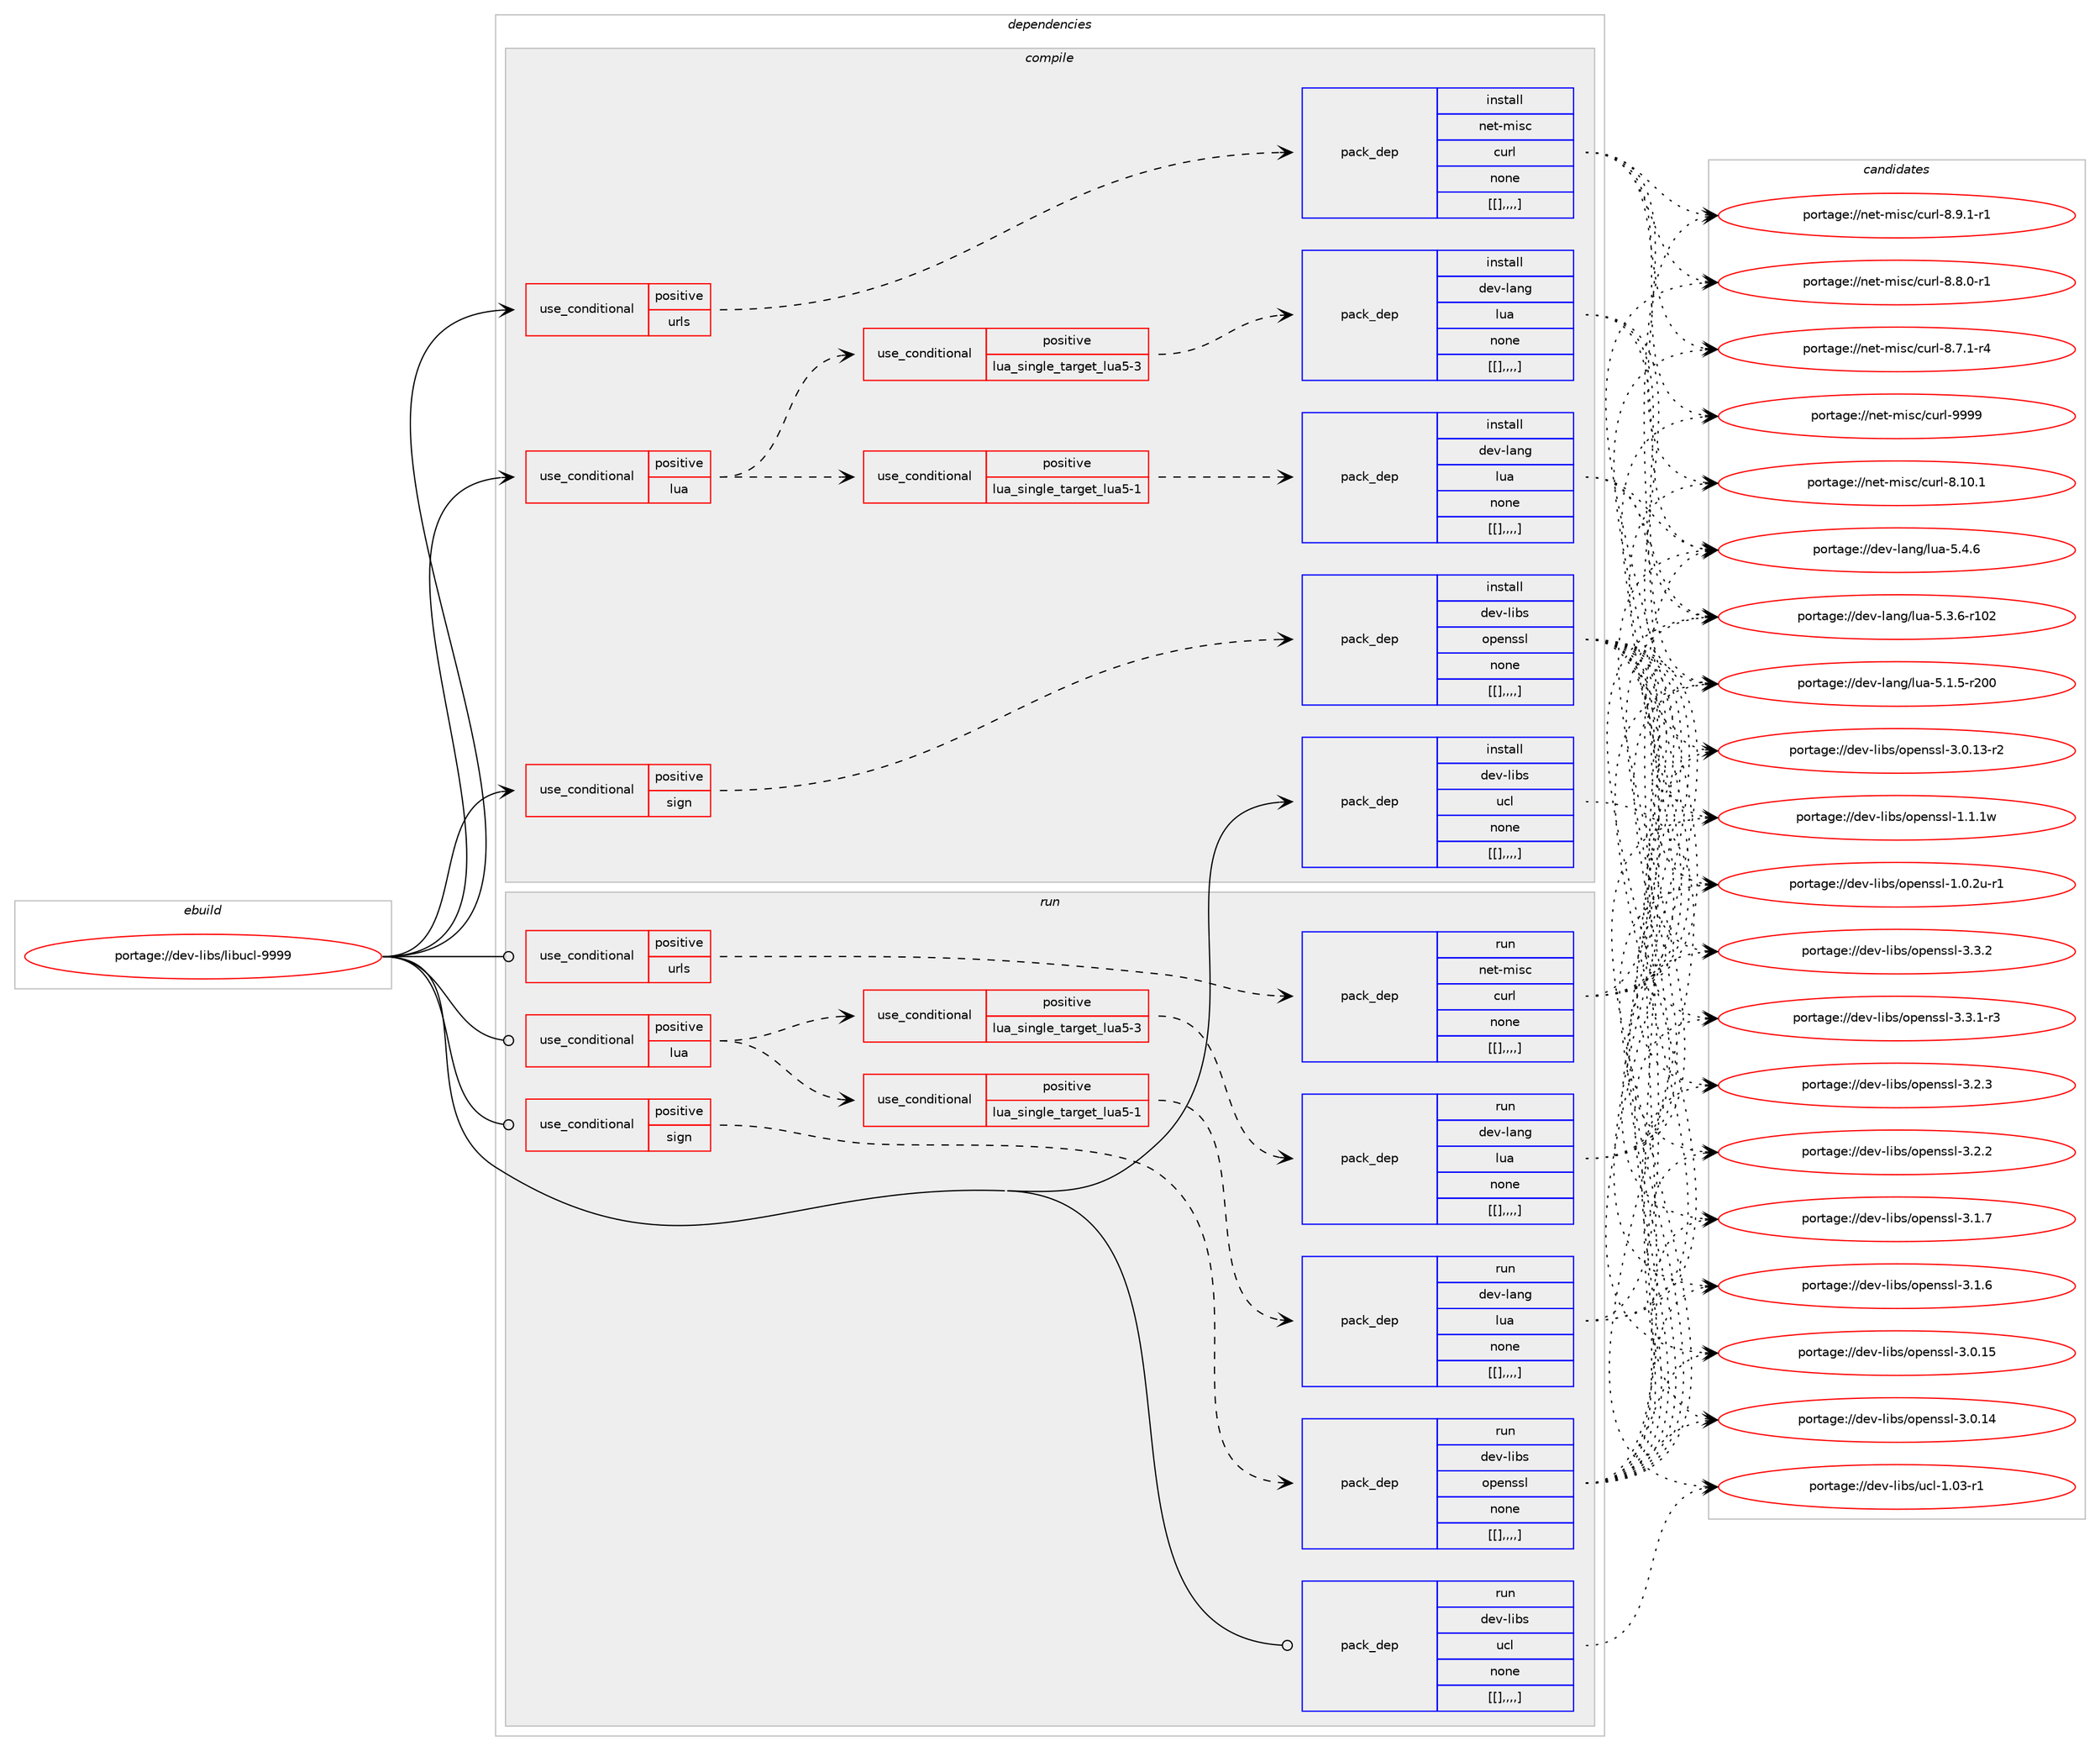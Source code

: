 digraph prolog {

# *************
# Graph options
# *************

newrank=true;
concentrate=true;
compound=true;
graph [rankdir=LR,fontname=Helvetica,fontsize=10,ranksep=1.5];#, ranksep=2.5, nodesep=0.2];
edge  [arrowhead=vee];
node  [fontname=Helvetica,fontsize=10];

# **********
# The ebuild
# **********

subgraph cluster_leftcol {
color=gray;
label=<<i>ebuild</i>>;
id [label="portage://dev-libs/libucl-9999", color=red, width=4, href="../dev-libs/libucl-9999.svg"];
}

# ****************
# The dependencies
# ****************

subgraph cluster_midcol {
color=gray;
label=<<i>dependencies</i>>;
subgraph cluster_compile {
fillcolor="#eeeeee";
style=filled;
label=<<i>compile</i>>;
subgraph cond29109 {
dependency115511 [label=<<TABLE BORDER="0" CELLBORDER="1" CELLSPACING="0" CELLPADDING="4"><TR><TD ROWSPAN="3" CELLPADDING="10">use_conditional</TD></TR><TR><TD>positive</TD></TR><TR><TD>lua</TD></TR></TABLE>>, shape=none, color=red];
subgraph cond29112 {
dependency115523 [label=<<TABLE BORDER="0" CELLBORDER="1" CELLSPACING="0" CELLPADDING="4"><TR><TD ROWSPAN="3" CELLPADDING="10">use_conditional</TD></TR><TR><TD>positive</TD></TR><TR><TD>lua_single_target_lua5-1</TD></TR></TABLE>>, shape=none, color=red];
subgraph pack85152 {
dependency115526 [label=<<TABLE BORDER="0" CELLBORDER="1" CELLSPACING="0" CELLPADDING="4" WIDTH="220"><TR><TD ROWSPAN="6" CELLPADDING="30">pack_dep</TD></TR><TR><TD WIDTH="110">install</TD></TR><TR><TD>dev-lang</TD></TR><TR><TD>lua</TD></TR><TR><TD>none</TD></TR><TR><TD>[[],,,,]</TD></TR></TABLE>>, shape=none, color=blue];
}
dependency115523:e -> dependency115526:w [weight=20,style="dashed",arrowhead="vee"];
}
dependency115511:e -> dependency115523:w [weight=20,style="dashed",arrowhead="vee"];
subgraph cond29115 {
dependency115536 [label=<<TABLE BORDER="0" CELLBORDER="1" CELLSPACING="0" CELLPADDING="4"><TR><TD ROWSPAN="3" CELLPADDING="10">use_conditional</TD></TR><TR><TD>positive</TD></TR><TR><TD>lua_single_target_lua5-3</TD></TR></TABLE>>, shape=none, color=red];
subgraph pack85163 {
dependency115555 [label=<<TABLE BORDER="0" CELLBORDER="1" CELLSPACING="0" CELLPADDING="4" WIDTH="220"><TR><TD ROWSPAN="6" CELLPADDING="30">pack_dep</TD></TR><TR><TD WIDTH="110">install</TD></TR><TR><TD>dev-lang</TD></TR><TR><TD>lua</TD></TR><TR><TD>none</TD></TR><TR><TD>[[],,,,]</TD></TR></TABLE>>, shape=none, color=blue];
}
dependency115536:e -> dependency115555:w [weight=20,style="dashed",arrowhead="vee"];
}
dependency115511:e -> dependency115536:w [weight=20,style="dashed",arrowhead="vee"];
}
id:e -> dependency115511:w [weight=20,style="solid",arrowhead="vee"];
subgraph cond29123 {
dependency115567 [label=<<TABLE BORDER="0" CELLBORDER="1" CELLSPACING="0" CELLPADDING="4"><TR><TD ROWSPAN="3" CELLPADDING="10">use_conditional</TD></TR><TR><TD>positive</TD></TR><TR><TD>sign</TD></TR></TABLE>>, shape=none, color=red];
subgraph pack85180 {
dependency115569 [label=<<TABLE BORDER="0" CELLBORDER="1" CELLSPACING="0" CELLPADDING="4" WIDTH="220"><TR><TD ROWSPAN="6" CELLPADDING="30">pack_dep</TD></TR><TR><TD WIDTH="110">install</TD></TR><TR><TD>dev-libs</TD></TR><TR><TD>openssl</TD></TR><TR><TD>none</TD></TR><TR><TD>[[],,,,]</TD></TR></TABLE>>, shape=none, color=blue];
}
dependency115567:e -> dependency115569:w [weight=20,style="dashed",arrowhead="vee"];
}
id:e -> dependency115567:w [weight=20,style="solid",arrowhead="vee"];
subgraph cond29131 {
dependency115594 [label=<<TABLE BORDER="0" CELLBORDER="1" CELLSPACING="0" CELLPADDING="4"><TR><TD ROWSPAN="3" CELLPADDING="10">use_conditional</TD></TR><TR><TD>positive</TD></TR><TR><TD>urls</TD></TR></TABLE>>, shape=none, color=red];
subgraph pack85216 {
dependency115655 [label=<<TABLE BORDER="0" CELLBORDER="1" CELLSPACING="0" CELLPADDING="4" WIDTH="220"><TR><TD ROWSPAN="6" CELLPADDING="30">pack_dep</TD></TR><TR><TD WIDTH="110">install</TD></TR><TR><TD>net-misc</TD></TR><TR><TD>curl</TD></TR><TR><TD>none</TD></TR><TR><TD>[[],,,,]</TD></TR></TABLE>>, shape=none, color=blue];
}
dependency115594:e -> dependency115655:w [weight=20,style="dashed",arrowhead="vee"];
}
id:e -> dependency115594:w [weight=20,style="solid",arrowhead="vee"];
subgraph pack85251 {
dependency115677 [label=<<TABLE BORDER="0" CELLBORDER="1" CELLSPACING="0" CELLPADDING="4" WIDTH="220"><TR><TD ROWSPAN="6" CELLPADDING="30">pack_dep</TD></TR><TR><TD WIDTH="110">install</TD></TR><TR><TD>dev-libs</TD></TR><TR><TD>ucl</TD></TR><TR><TD>none</TD></TR><TR><TD>[[],,,,]</TD></TR></TABLE>>, shape=none, color=blue];
}
id:e -> dependency115677:w [weight=20,style="solid",arrowhead="vee"];
}
subgraph cluster_compileandrun {
fillcolor="#eeeeee";
style=filled;
label=<<i>compile and run</i>>;
}
subgraph cluster_run {
fillcolor="#eeeeee";
style=filled;
label=<<i>run</i>>;
subgraph cond29174 {
dependency115714 [label=<<TABLE BORDER="0" CELLBORDER="1" CELLSPACING="0" CELLPADDING="4"><TR><TD ROWSPAN="3" CELLPADDING="10">use_conditional</TD></TR><TR><TD>positive</TD></TR><TR><TD>lua</TD></TR></TABLE>>, shape=none, color=red];
subgraph cond29180 {
dependency115731 [label=<<TABLE BORDER="0" CELLBORDER="1" CELLSPACING="0" CELLPADDING="4"><TR><TD ROWSPAN="3" CELLPADDING="10">use_conditional</TD></TR><TR><TD>positive</TD></TR><TR><TD>lua_single_target_lua5-1</TD></TR></TABLE>>, shape=none, color=red];
subgraph pack85294 {
dependency115756 [label=<<TABLE BORDER="0" CELLBORDER="1" CELLSPACING="0" CELLPADDING="4" WIDTH="220"><TR><TD ROWSPAN="6" CELLPADDING="30">pack_dep</TD></TR><TR><TD WIDTH="110">run</TD></TR><TR><TD>dev-lang</TD></TR><TR><TD>lua</TD></TR><TR><TD>none</TD></TR><TR><TD>[[],,,,]</TD></TR></TABLE>>, shape=none, color=blue];
}
dependency115731:e -> dependency115756:w [weight=20,style="dashed",arrowhead="vee"];
}
dependency115714:e -> dependency115731:w [weight=20,style="dashed",arrowhead="vee"];
subgraph cond29195 {
dependency115761 [label=<<TABLE BORDER="0" CELLBORDER="1" CELLSPACING="0" CELLPADDING="4"><TR><TD ROWSPAN="3" CELLPADDING="10">use_conditional</TD></TR><TR><TD>positive</TD></TR><TR><TD>lua_single_target_lua5-3</TD></TR></TABLE>>, shape=none, color=red];
subgraph pack85304 {
dependency115773 [label=<<TABLE BORDER="0" CELLBORDER="1" CELLSPACING="0" CELLPADDING="4" WIDTH="220"><TR><TD ROWSPAN="6" CELLPADDING="30">pack_dep</TD></TR><TR><TD WIDTH="110">run</TD></TR><TR><TD>dev-lang</TD></TR><TR><TD>lua</TD></TR><TR><TD>none</TD></TR><TR><TD>[[],,,,]</TD></TR></TABLE>>, shape=none, color=blue];
}
dependency115761:e -> dependency115773:w [weight=20,style="dashed",arrowhead="vee"];
}
dependency115714:e -> dependency115761:w [weight=20,style="dashed",arrowhead="vee"];
}
id:e -> dependency115714:w [weight=20,style="solid",arrowhead="odot"];
subgraph cond29201 {
dependency115784 [label=<<TABLE BORDER="0" CELLBORDER="1" CELLSPACING="0" CELLPADDING="4"><TR><TD ROWSPAN="3" CELLPADDING="10">use_conditional</TD></TR><TR><TD>positive</TD></TR><TR><TD>sign</TD></TR></TABLE>>, shape=none, color=red];
subgraph pack85321 {
dependency115797 [label=<<TABLE BORDER="0" CELLBORDER="1" CELLSPACING="0" CELLPADDING="4" WIDTH="220"><TR><TD ROWSPAN="6" CELLPADDING="30">pack_dep</TD></TR><TR><TD WIDTH="110">run</TD></TR><TR><TD>dev-libs</TD></TR><TR><TD>openssl</TD></TR><TR><TD>none</TD></TR><TR><TD>[[],,,,]</TD></TR></TABLE>>, shape=none, color=blue];
}
dependency115784:e -> dependency115797:w [weight=20,style="dashed",arrowhead="vee"];
}
id:e -> dependency115784:w [weight=20,style="solid",arrowhead="odot"];
subgraph cond29217 {
dependency115835 [label=<<TABLE BORDER="0" CELLBORDER="1" CELLSPACING="0" CELLPADDING="4"><TR><TD ROWSPAN="3" CELLPADDING="10">use_conditional</TD></TR><TR><TD>positive</TD></TR><TR><TD>urls</TD></TR></TABLE>>, shape=none, color=red];
subgraph pack85361 {
dependency115891 [label=<<TABLE BORDER="0" CELLBORDER="1" CELLSPACING="0" CELLPADDING="4" WIDTH="220"><TR><TD ROWSPAN="6" CELLPADDING="30">pack_dep</TD></TR><TR><TD WIDTH="110">run</TD></TR><TR><TD>net-misc</TD></TR><TR><TD>curl</TD></TR><TR><TD>none</TD></TR><TR><TD>[[],,,,]</TD></TR></TABLE>>, shape=none, color=blue];
}
dependency115835:e -> dependency115891:w [weight=20,style="dashed",arrowhead="vee"];
}
id:e -> dependency115835:w [weight=20,style="solid",arrowhead="odot"];
subgraph pack85384 {
dependency115909 [label=<<TABLE BORDER="0" CELLBORDER="1" CELLSPACING="0" CELLPADDING="4" WIDTH="220"><TR><TD ROWSPAN="6" CELLPADDING="30">pack_dep</TD></TR><TR><TD WIDTH="110">run</TD></TR><TR><TD>dev-libs</TD></TR><TR><TD>ucl</TD></TR><TR><TD>none</TD></TR><TR><TD>[[],,,,]</TD></TR></TABLE>>, shape=none, color=blue];
}
id:e -> dependency115909:w [weight=20,style="solid",arrowhead="odot"];
}
}

# **************
# The candidates
# **************

subgraph cluster_choices {
rank=same;
color=gray;
label=<<i>candidates</i>>;

subgraph choice84795 {
color=black;
nodesep=1;
choice10010111845108971101034710811797455346524654 [label="portage://dev-lang/lua-5.4.6", color=red, width=4,href="../dev-lang/lua-5.4.6.svg"];
choice1001011184510897110103471081179745534651465445114494850 [label="portage://dev-lang/lua-5.3.6-r102", color=red, width=4,href="../dev-lang/lua-5.3.6-r102.svg"];
choice1001011184510897110103471081179745534649465345114504848 [label="portage://dev-lang/lua-5.1.5-r200", color=red, width=4,href="../dev-lang/lua-5.1.5-r200.svg"];
dependency115526:e -> choice10010111845108971101034710811797455346524654:w [style=dotted,weight="100"];
dependency115526:e -> choice1001011184510897110103471081179745534651465445114494850:w [style=dotted,weight="100"];
dependency115526:e -> choice1001011184510897110103471081179745534649465345114504848:w [style=dotted,weight="100"];
}
subgraph choice84800 {
color=black;
nodesep=1;
choice10010111845108971101034710811797455346524654 [label="portage://dev-lang/lua-5.4.6", color=red, width=4,href="../dev-lang/lua-5.4.6.svg"];
choice1001011184510897110103471081179745534651465445114494850 [label="portage://dev-lang/lua-5.3.6-r102", color=red, width=4,href="../dev-lang/lua-5.3.6-r102.svg"];
choice1001011184510897110103471081179745534649465345114504848 [label="portage://dev-lang/lua-5.1.5-r200", color=red, width=4,href="../dev-lang/lua-5.1.5-r200.svg"];
dependency115555:e -> choice10010111845108971101034710811797455346524654:w [style=dotted,weight="100"];
dependency115555:e -> choice1001011184510897110103471081179745534651465445114494850:w [style=dotted,weight="100"];
dependency115555:e -> choice1001011184510897110103471081179745534649465345114504848:w [style=dotted,weight="100"];
}
subgraph choice84806 {
color=black;
nodesep=1;
choice100101118451081059811547111112101110115115108455146514650 [label="portage://dev-libs/openssl-3.3.2", color=red, width=4,href="../dev-libs/openssl-3.3.2.svg"];
choice1001011184510810598115471111121011101151151084551465146494511451 [label="portage://dev-libs/openssl-3.3.1-r3", color=red, width=4,href="../dev-libs/openssl-3.3.1-r3.svg"];
choice100101118451081059811547111112101110115115108455146504651 [label="portage://dev-libs/openssl-3.2.3", color=red, width=4,href="../dev-libs/openssl-3.2.3.svg"];
choice100101118451081059811547111112101110115115108455146504650 [label="portage://dev-libs/openssl-3.2.2", color=red, width=4,href="../dev-libs/openssl-3.2.2.svg"];
choice100101118451081059811547111112101110115115108455146494655 [label="portage://dev-libs/openssl-3.1.7", color=red, width=4,href="../dev-libs/openssl-3.1.7.svg"];
choice100101118451081059811547111112101110115115108455146494654 [label="portage://dev-libs/openssl-3.1.6", color=red, width=4,href="../dev-libs/openssl-3.1.6.svg"];
choice10010111845108105981154711111210111011511510845514648464953 [label="portage://dev-libs/openssl-3.0.15", color=red, width=4,href="../dev-libs/openssl-3.0.15.svg"];
choice10010111845108105981154711111210111011511510845514648464952 [label="portage://dev-libs/openssl-3.0.14", color=red, width=4,href="../dev-libs/openssl-3.0.14.svg"];
choice100101118451081059811547111112101110115115108455146484649514511450 [label="portage://dev-libs/openssl-3.0.13-r2", color=red, width=4,href="../dev-libs/openssl-3.0.13-r2.svg"];
choice100101118451081059811547111112101110115115108454946494649119 [label="portage://dev-libs/openssl-1.1.1w", color=red, width=4,href="../dev-libs/openssl-1.1.1w.svg"];
choice1001011184510810598115471111121011101151151084549464846501174511449 [label="portage://dev-libs/openssl-1.0.2u-r1", color=red, width=4,href="../dev-libs/openssl-1.0.2u-r1.svg"];
dependency115569:e -> choice100101118451081059811547111112101110115115108455146514650:w [style=dotted,weight="100"];
dependency115569:e -> choice1001011184510810598115471111121011101151151084551465146494511451:w [style=dotted,weight="100"];
dependency115569:e -> choice100101118451081059811547111112101110115115108455146504651:w [style=dotted,weight="100"];
dependency115569:e -> choice100101118451081059811547111112101110115115108455146504650:w [style=dotted,weight="100"];
dependency115569:e -> choice100101118451081059811547111112101110115115108455146494655:w [style=dotted,weight="100"];
dependency115569:e -> choice100101118451081059811547111112101110115115108455146494654:w [style=dotted,weight="100"];
dependency115569:e -> choice10010111845108105981154711111210111011511510845514648464953:w [style=dotted,weight="100"];
dependency115569:e -> choice10010111845108105981154711111210111011511510845514648464952:w [style=dotted,weight="100"];
dependency115569:e -> choice100101118451081059811547111112101110115115108455146484649514511450:w [style=dotted,weight="100"];
dependency115569:e -> choice100101118451081059811547111112101110115115108454946494649119:w [style=dotted,weight="100"];
dependency115569:e -> choice1001011184510810598115471111121011101151151084549464846501174511449:w [style=dotted,weight="100"];
}
subgraph choice84822 {
color=black;
nodesep=1;
choice110101116451091051159947991171141084557575757 [label="portage://net-misc/curl-9999", color=red, width=4,href="../net-misc/curl-9999.svg"];
choice1101011164510910511599479911711410845564649484649 [label="portage://net-misc/curl-8.10.1", color=red, width=4,href="../net-misc/curl-8.10.1.svg"];
choice110101116451091051159947991171141084556465746494511449 [label="portage://net-misc/curl-8.9.1-r1", color=red, width=4,href="../net-misc/curl-8.9.1-r1.svg"];
choice110101116451091051159947991171141084556465646484511449 [label="portage://net-misc/curl-8.8.0-r1", color=red, width=4,href="../net-misc/curl-8.8.0-r1.svg"];
choice110101116451091051159947991171141084556465546494511452 [label="portage://net-misc/curl-8.7.1-r4", color=red, width=4,href="../net-misc/curl-8.7.1-r4.svg"];
dependency115655:e -> choice110101116451091051159947991171141084557575757:w [style=dotted,weight="100"];
dependency115655:e -> choice1101011164510910511599479911711410845564649484649:w [style=dotted,weight="100"];
dependency115655:e -> choice110101116451091051159947991171141084556465746494511449:w [style=dotted,weight="100"];
dependency115655:e -> choice110101116451091051159947991171141084556465646484511449:w [style=dotted,weight="100"];
dependency115655:e -> choice110101116451091051159947991171141084556465546494511452:w [style=dotted,weight="100"];
}
subgraph choice84842 {
color=black;
nodesep=1;
choice1001011184510810598115471179910845494648514511449 [label="portage://dev-libs/ucl-1.03-r1", color=red, width=4,href="../dev-libs/ucl-1.03-r1.svg"];
dependency115677:e -> choice1001011184510810598115471179910845494648514511449:w [style=dotted,weight="100"];
}
subgraph choice84848 {
color=black;
nodesep=1;
choice10010111845108971101034710811797455346524654 [label="portage://dev-lang/lua-5.4.6", color=red, width=4,href="../dev-lang/lua-5.4.6.svg"];
choice1001011184510897110103471081179745534651465445114494850 [label="portage://dev-lang/lua-5.3.6-r102", color=red, width=4,href="../dev-lang/lua-5.3.6-r102.svg"];
choice1001011184510897110103471081179745534649465345114504848 [label="portage://dev-lang/lua-5.1.5-r200", color=red, width=4,href="../dev-lang/lua-5.1.5-r200.svg"];
dependency115756:e -> choice10010111845108971101034710811797455346524654:w [style=dotted,weight="100"];
dependency115756:e -> choice1001011184510897110103471081179745534651465445114494850:w [style=dotted,weight="100"];
dependency115756:e -> choice1001011184510897110103471081179745534649465345114504848:w [style=dotted,weight="100"];
}
subgraph choice84874 {
color=black;
nodesep=1;
choice10010111845108971101034710811797455346524654 [label="portage://dev-lang/lua-5.4.6", color=red, width=4,href="../dev-lang/lua-5.4.6.svg"];
choice1001011184510897110103471081179745534651465445114494850 [label="portage://dev-lang/lua-5.3.6-r102", color=red, width=4,href="../dev-lang/lua-5.3.6-r102.svg"];
choice1001011184510897110103471081179745534649465345114504848 [label="portage://dev-lang/lua-5.1.5-r200", color=red, width=4,href="../dev-lang/lua-5.1.5-r200.svg"];
dependency115773:e -> choice10010111845108971101034710811797455346524654:w [style=dotted,weight="100"];
dependency115773:e -> choice1001011184510897110103471081179745534651465445114494850:w [style=dotted,weight="100"];
dependency115773:e -> choice1001011184510897110103471081179745534649465345114504848:w [style=dotted,weight="100"];
}
subgraph choice84881 {
color=black;
nodesep=1;
choice100101118451081059811547111112101110115115108455146514650 [label="portage://dev-libs/openssl-3.3.2", color=red, width=4,href="../dev-libs/openssl-3.3.2.svg"];
choice1001011184510810598115471111121011101151151084551465146494511451 [label="portage://dev-libs/openssl-3.3.1-r3", color=red, width=4,href="../dev-libs/openssl-3.3.1-r3.svg"];
choice100101118451081059811547111112101110115115108455146504651 [label="portage://dev-libs/openssl-3.2.3", color=red, width=4,href="../dev-libs/openssl-3.2.3.svg"];
choice100101118451081059811547111112101110115115108455146504650 [label="portage://dev-libs/openssl-3.2.2", color=red, width=4,href="../dev-libs/openssl-3.2.2.svg"];
choice100101118451081059811547111112101110115115108455146494655 [label="portage://dev-libs/openssl-3.1.7", color=red, width=4,href="../dev-libs/openssl-3.1.7.svg"];
choice100101118451081059811547111112101110115115108455146494654 [label="portage://dev-libs/openssl-3.1.6", color=red, width=4,href="../dev-libs/openssl-3.1.6.svg"];
choice10010111845108105981154711111210111011511510845514648464953 [label="portage://dev-libs/openssl-3.0.15", color=red, width=4,href="../dev-libs/openssl-3.0.15.svg"];
choice10010111845108105981154711111210111011511510845514648464952 [label="portage://dev-libs/openssl-3.0.14", color=red, width=4,href="../dev-libs/openssl-3.0.14.svg"];
choice100101118451081059811547111112101110115115108455146484649514511450 [label="portage://dev-libs/openssl-3.0.13-r2", color=red, width=4,href="../dev-libs/openssl-3.0.13-r2.svg"];
choice100101118451081059811547111112101110115115108454946494649119 [label="portage://dev-libs/openssl-1.1.1w", color=red, width=4,href="../dev-libs/openssl-1.1.1w.svg"];
choice1001011184510810598115471111121011101151151084549464846501174511449 [label="portage://dev-libs/openssl-1.0.2u-r1", color=red, width=4,href="../dev-libs/openssl-1.0.2u-r1.svg"];
dependency115797:e -> choice100101118451081059811547111112101110115115108455146514650:w [style=dotted,weight="100"];
dependency115797:e -> choice1001011184510810598115471111121011101151151084551465146494511451:w [style=dotted,weight="100"];
dependency115797:e -> choice100101118451081059811547111112101110115115108455146504651:w [style=dotted,weight="100"];
dependency115797:e -> choice100101118451081059811547111112101110115115108455146504650:w [style=dotted,weight="100"];
dependency115797:e -> choice100101118451081059811547111112101110115115108455146494655:w [style=dotted,weight="100"];
dependency115797:e -> choice100101118451081059811547111112101110115115108455146494654:w [style=dotted,weight="100"];
dependency115797:e -> choice10010111845108105981154711111210111011511510845514648464953:w [style=dotted,weight="100"];
dependency115797:e -> choice10010111845108105981154711111210111011511510845514648464952:w [style=dotted,weight="100"];
dependency115797:e -> choice100101118451081059811547111112101110115115108455146484649514511450:w [style=dotted,weight="100"];
dependency115797:e -> choice100101118451081059811547111112101110115115108454946494649119:w [style=dotted,weight="100"];
dependency115797:e -> choice1001011184510810598115471111121011101151151084549464846501174511449:w [style=dotted,weight="100"];
}
subgraph choice84923 {
color=black;
nodesep=1;
choice110101116451091051159947991171141084557575757 [label="portage://net-misc/curl-9999", color=red, width=4,href="../net-misc/curl-9999.svg"];
choice1101011164510910511599479911711410845564649484649 [label="portage://net-misc/curl-8.10.1", color=red, width=4,href="../net-misc/curl-8.10.1.svg"];
choice110101116451091051159947991171141084556465746494511449 [label="portage://net-misc/curl-8.9.1-r1", color=red, width=4,href="../net-misc/curl-8.9.1-r1.svg"];
choice110101116451091051159947991171141084556465646484511449 [label="portage://net-misc/curl-8.8.0-r1", color=red, width=4,href="../net-misc/curl-8.8.0-r1.svg"];
choice110101116451091051159947991171141084556465546494511452 [label="portage://net-misc/curl-8.7.1-r4", color=red, width=4,href="../net-misc/curl-8.7.1-r4.svg"];
dependency115891:e -> choice110101116451091051159947991171141084557575757:w [style=dotted,weight="100"];
dependency115891:e -> choice1101011164510910511599479911711410845564649484649:w [style=dotted,weight="100"];
dependency115891:e -> choice110101116451091051159947991171141084556465746494511449:w [style=dotted,weight="100"];
dependency115891:e -> choice110101116451091051159947991171141084556465646484511449:w [style=dotted,weight="100"];
dependency115891:e -> choice110101116451091051159947991171141084556465546494511452:w [style=dotted,weight="100"];
}
subgraph choice84931 {
color=black;
nodesep=1;
choice1001011184510810598115471179910845494648514511449 [label="portage://dev-libs/ucl-1.03-r1", color=red, width=4,href="../dev-libs/ucl-1.03-r1.svg"];
dependency115909:e -> choice1001011184510810598115471179910845494648514511449:w [style=dotted,weight="100"];
}
}

}
